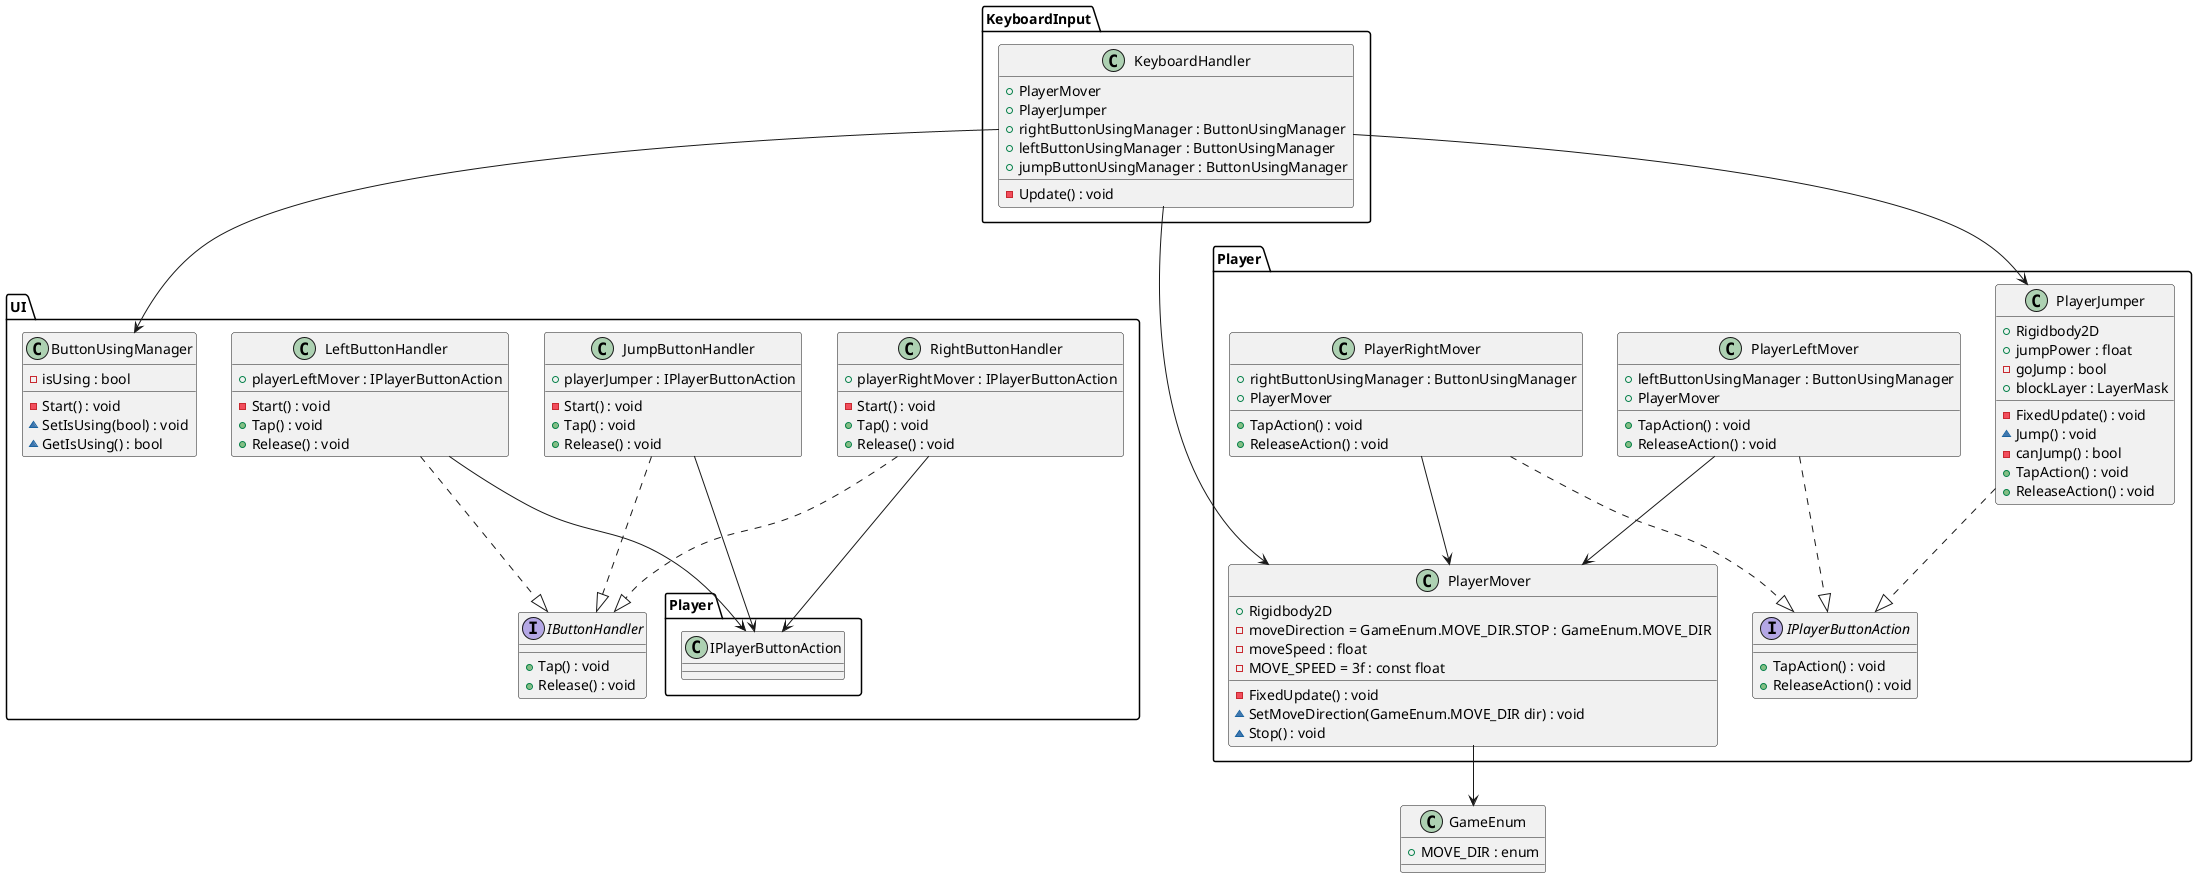 @startuml TheRun
class GameEnum{
    + MOVE_DIR : enum
}

namespace UI{
    interface IButtonHandler{
        + Tap() : void
        + Release() : void
    }

    class LeftButtonHandler{
        + playerLeftMover : IPlayerButtonAction
        - Start() : void
        + Tap() : void
        + Release() : void
    }
    LeftButtonHandler ..|> IButtonHandler
    LeftButtonHandler --> Player.IPlayerButtonAction
    
    class RightButtonHandler{
        + playerRightMover : IPlayerButtonAction
        - Start() : void
        + Tap() : void
        + Release() : void
    }
    RightButtonHandler ..|> IButtonHandler
    RightButtonHandler --> Player.IPlayerButtonAction
    
    class JumpButtonHandler{
        + playerJumper : IPlayerButtonAction
        - Start() : void
        + Tap() : void
        + Release() : void
    }
    JumpButtonHandler ..|> IButtonHandler
    JumpButtonHandler --> Player.IPlayerButtonAction

    class ButtonUsingManager{
        - isUsing : bool
        - Start() : void
        ~ SetIsUsing(bool) : void
        ~ GetIsUsing() : bool
    }
}

namespace Player{
    interface IPlayerButtonAction{
        + TapAction() : void
        + ReleaseAction() : void
    }

    class PlayerLeftMover{
        + leftButtonUsingManager : ButtonUsingManager
        + PlayerMover
        + TapAction() : void
        + ReleaseAction() : void
    }
    PlayerLeftMover ..|> IPlayerButtonAction
    PlayerLeftMover --> PlayerMover

    class PlayerRightMover{
        + rightButtonUsingManager : ButtonUsingManager
        + PlayerMover
        + TapAction() : void
        + ReleaseAction() : void
    }
    PlayerRightMover ..|> IPlayerButtonAction
    PlayerRightMover --> PlayerMover

    class PlayerMover{
        + Rigidbody2D
        - moveDirection = GameEnum.MOVE_DIR.STOP : GameEnum.MOVE_DIR
        - moveSpeed : float
        - MOVE_SPEED = 3f : const float 
        - FixedUpdate() : void
        ~ SetMoveDirection(GameEnum.MOVE_DIR dir) : void
        ~ Stop() : void
    }
    PlayerMover --> .GameEnum

    class PlayerJumper{
        + Rigidbody2D
        + jumpPower : float
        - goJump : bool
        + blockLayer : LayerMask
        - FixedUpdate() : void
        ~ Jump() : void
        - canJump() : bool
        + TapAction() : void
        + ReleaseAction() : void
    }
    PlayerJumper ..|>  IPlayerButtonAction
}

namespace KeyboardInput{
    class KeyboardHandler{
        + PlayerMover
        + PlayerJumper
        + rightButtonUsingManager : ButtonUsingManager
        + leftButtonUsingManager : ButtonUsingManager
        + jumpButtonUsingManager : ButtonUsingManager
        - Update() : void
    }
    KeyboardHandler --> Player.PlayerMover
    KeyboardHandler --> Player.PlayerJumper
    KeyboardHandler --> UI.ButtonUsingManager
}

@enduml